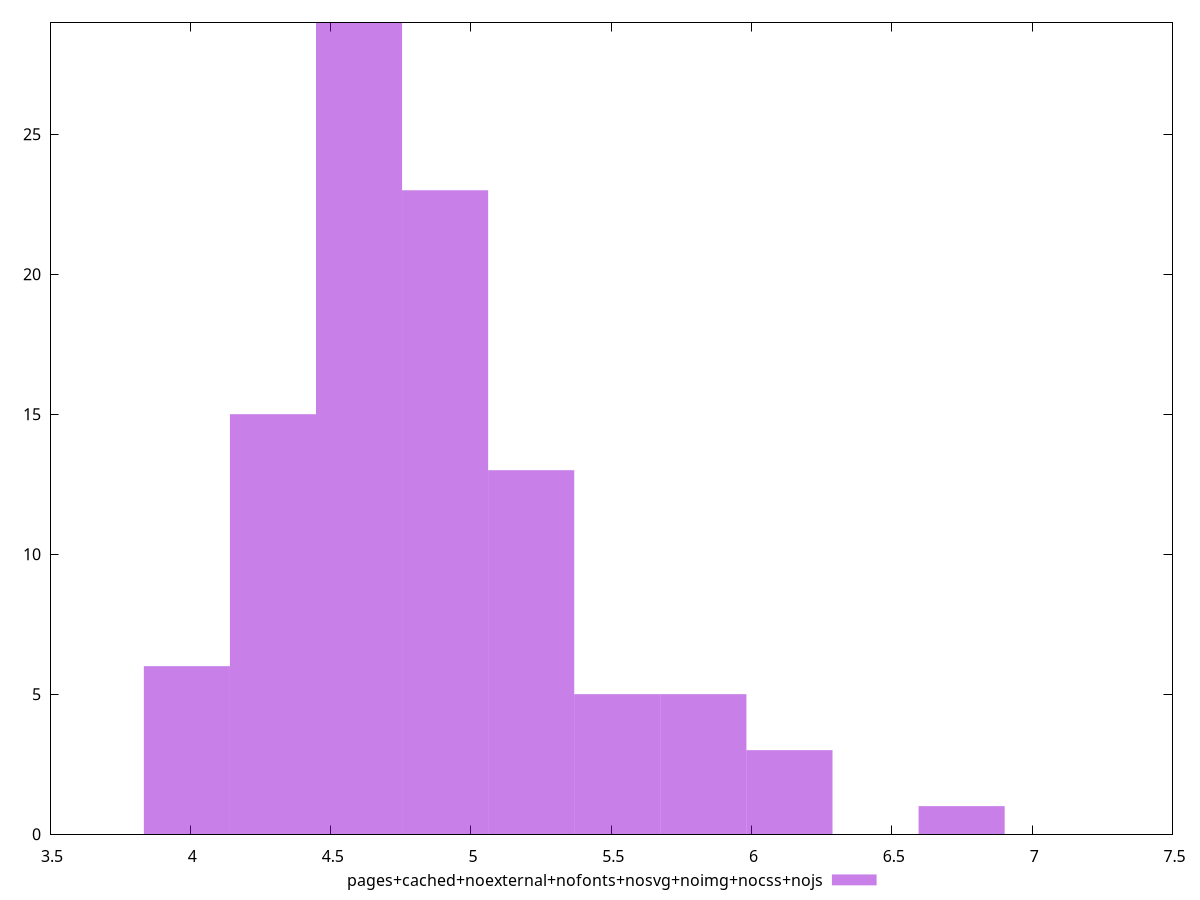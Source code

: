 $_pagesCachedNoexternalNofontsNosvgNoimgNocssNojs <<EOF
4.294508960814491 15
6.135012801163558 3
4.601259600872669 29
5.214760880989025 13
5.521511521047203 5
4.908010240930847 23
3.987758320756313 6
5.82826216110538 5
6.7485140812799145 1
EOF
set key outside below
set terminal pngcairo
set output "report_00005_2020-11-02T22-26-11.212Z/network-server-latency/pages+cached+noexternal+nofonts+nosvg+noimg+nocss+nojs//raw_hist.png"
set yrange [0:29]
set boxwidth 0.3067506400581779
set style fill transparent solid 0.5 noborder
plot $_pagesCachedNoexternalNofontsNosvgNoimgNocssNojs title "pages+cached+noexternal+nofonts+nosvg+noimg+nocss+nojs" with boxes ,